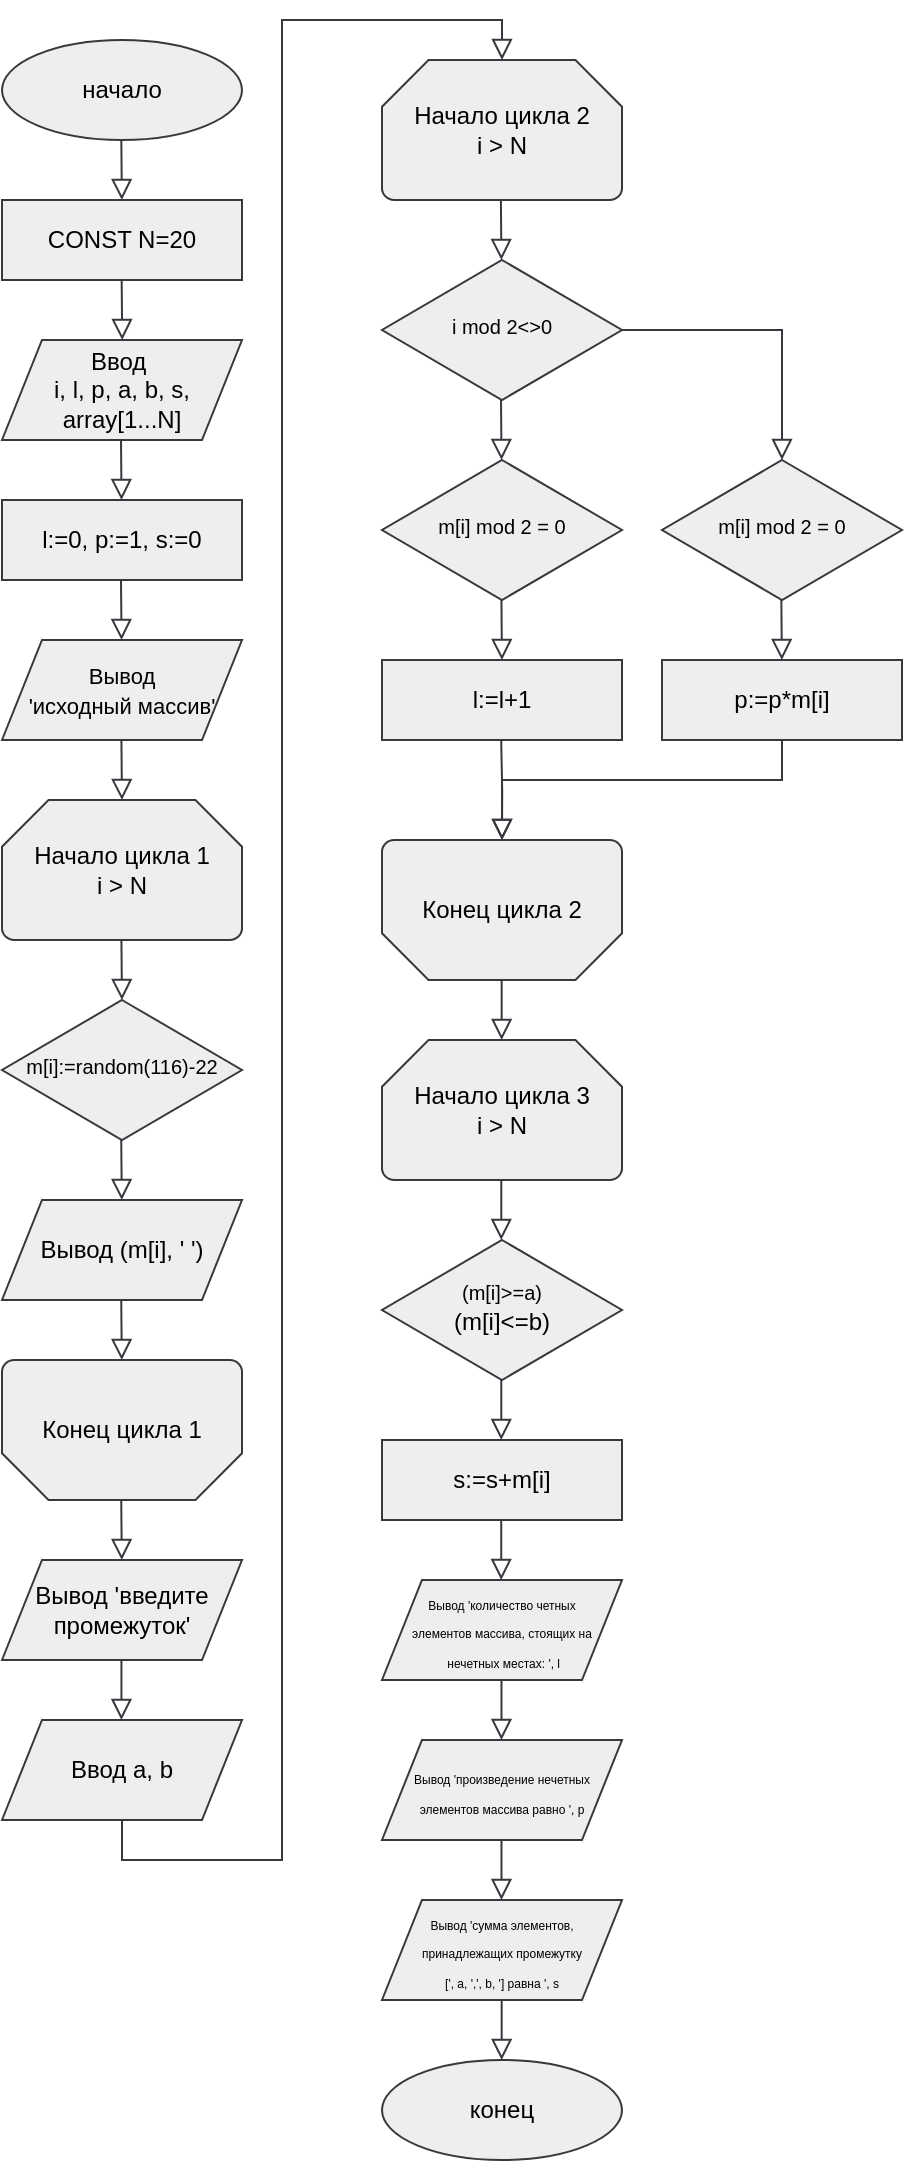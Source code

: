<mxfile version="22.1.2" type="device">
  <diagram id="C5RBs43oDa-KdzZeNtuy" name="Page-1">
    <mxGraphModel dx="1349" dy="606" grid="1" gridSize="10" guides="1" tooltips="1" connect="1" arrows="1" fold="1" page="1" pageScale="1" pageWidth="827" pageHeight="1169" background="none" math="0" shadow="0">
      <root>
        <mxCell id="WIyWlLk6GJQsqaUBKTNV-0" />
        <mxCell id="WIyWlLk6GJQsqaUBKTNV-1" parent="WIyWlLk6GJQsqaUBKTNV-0" />
        <mxCell id="O6kwRCL_06sW0Yhjf2Mc-2" value="начало" style="ellipse;whiteSpace=wrap;html=1;strokeColor=#36393d;fillColor=#eeeeee;fontColor=#000000;" parent="WIyWlLk6GJQsqaUBKTNV-1" vertex="1">
          <mxGeometry x="-770" y="30" width="120" height="50" as="geometry" />
        </mxCell>
        <mxCell id="CJra_WSzJUt3smpGOyG3-4" value="Начало цикла 1&lt;br&gt;i &amp;gt; N" style="strokeWidth=1;html=1;shape=mxgraph.flowchart.loop_limit;whiteSpace=wrap;strokeColor=#36393d;fillColor=#eeeeee;fontColor=#000000;" parent="WIyWlLk6GJQsqaUBKTNV-1" vertex="1">
          <mxGeometry x="-770" y="410" width="120" height="70" as="geometry" />
        </mxCell>
        <mxCell id="CJra_WSzJUt3smpGOyG3-6" value="" style="rounded=0;html=1;jettySize=auto;orthogonalLoop=1;fontSize=11;endArrow=block;endFill=0;endSize=8;strokeWidth=1;shadow=0;labelBackgroundColor=none;edgeStyle=orthogonalEdgeStyle;strokeColor=#36393d;fillColor=#eeeeee;fontColor=#000000;" parent="WIyWlLk6GJQsqaUBKTNV-1" edge="1">
          <mxGeometry relative="1" as="geometry">
            <mxPoint x="-710.5" y="230" as="sourcePoint" />
            <mxPoint x="-710.23" y="260" as="targetPoint" />
          </mxGeometry>
        </mxCell>
        <mxCell id="CJra_WSzJUt3smpGOyG3-8" value="Ввод&amp;nbsp;&lt;br&gt;i, l, p, a, b, s,&lt;br&gt;array[1...N]" style="shape=parallelogram;perimeter=parallelogramPerimeter;whiteSpace=wrap;html=1;fixedSize=1;strokeColor=#36393d;fillColor=#eeeeee;fontColor=#000000;" parent="WIyWlLk6GJQsqaUBKTNV-1" vertex="1">
          <mxGeometry x="-770" y="180" width="120" height="50" as="geometry" />
        </mxCell>
        <mxCell id="CJra_WSzJUt3smpGOyG3-32" value="" style="rounded=0;html=1;jettySize=auto;orthogonalLoop=1;fontSize=11;endArrow=block;endFill=0;endSize=8;strokeWidth=1;shadow=0;labelBackgroundColor=none;edgeStyle=orthogonalEdgeStyle;strokeColor=#36393d;fillColor=#eeeeee;fontColor=#000000;" parent="WIyWlLk6GJQsqaUBKTNV-1" edge="1">
          <mxGeometry relative="1" as="geometry">
            <mxPoint x="-710.34" y="80" as="sourcePoint" />
            <mxPoint x="-710.07" y="110" as="targetPoint" />
          </mxGeometry>
        </mxCell>
        <mxCell id="CJra_WSzJUt3smpGOyG3-35" value="" style="rounded=0;html=1;jettySize=auto;orthogonalLoop=1;fontSize=11;endArrow=block;endFill=0;endSize=8;strokeWidth=1;shadow=0;labelBackgroundColor=none;edgeStyle=orthogonalEdgeStyle;strokeColor=#36393d;fillColor=#eeeeee;fontColor=#000000;" parent="WIyWlLk6GJQsqaUBKTNV-1" edge="1">
          <mxGeometry relative="1" as="geometry">
            <mxPoint x="-710.17" y="150" as="sourcePoint" />
            <mxPoint x="-709.9" y="180" as="targetPoint" />
          </mxGeometry>
        </mxCell>
        <mxCell id="gXV8-5lS1U5zjnlFUvk6-14" value="&lt;font style=&quot;font-size: 10px;&quot;&gt;m[i]:=random(116)-22&lt;/font&gt;" style="rhombus;whiteSpace=wrap;html=1;shadow=0;fontFamily=Helvetica;fontSize=12;align=center;strokeWidth=1;spacing=6;spacingTop=-4;strokeColor=#36393d;fillColor=#eeeeee;fontColor=#000000;" parent="WIyWlLk6GJQsqaUBKTNV-1" vertex="1">
          <mxGeometry x="-770" y="510" width="120" height="70" as="geometry" />
        </mxCell>
        <mxCell id="Kg9K-jLbq-SvP9runcIR-1" value="" style="rounded=0;html=1;jettySize=auto;orthogonalLoop=1;fontSize=11;endArrow=block;endFill=0;endSize=8;strokeWidth=1;shadow=0;labelBackgroundColor=none;edgeStyle=orthogonalEdgeStyle;strokeColor=#36393d;fillColor=#eeeeee;fontColor=#000000;" parent="WIyWlLk6GJQsqaUBKTNV-1" edge="1">
          <mxGeometry relative="1" as="geometry">
            <mxPoint x="-710.5" y="300" as="sourcePoint" />
            <mxPoint x="-710.23" y="330" as="targetPoint" />
          </mxGeometry>
        </mxCell>
        <mxCell id="Kg9K-jLbq-SvP9runcIR-3" value="" style="rounded=0;html=1;jettySize=auto;orthogonalLoop=1;fontSize=11;endArrow=block;endFill=0;endSize=8;strokeWidth=1;shadow=0;labelBackgroundColor=none;edgeStyle=orthogonalEdgeStyle;strokeColor=#36393d;fillColor=#eeeeee;fontColor=#000000;" parent="WIyWlLk6GJQsqaUBKTNV-1" edge="1">
          <mxGeometry relative="1" as="geometry">
            <mxPoint x="-710.29" y="380" as="sourcePoint" />
            <mxPoint x="-710.02" y="410" as="targetPoint" />
          </mxGeometry>
        </mxCell>
        <mxCell id="Kg9K-jLbq-SvP9runcIR-16" value="Конец цикла 1" style="strokeWidth=1;html=1;shape=mxgraph.flowchart.loop_limit;whiteSpace=wrap;strokeColor=#36393d;fillColor=#eeeeee;fontColor=#000000;direction=west;" parent="WIyWlLk6GJQsqaUBKTNV-1" vertex="1">
          <mxGeometry x="-770" y="690" width="120" height="70" as="geometry" />
        </mxCell>
        <mxCell id="Kg9K-jLbq-SvP9runcIR-17" value="" style="rounded=0;html=1;jettySize=auto;orthogonalLoop=1;fontSize=11;endArrow=block;endFill=0;endSize=8;strokeWidth=1;shadow=0;labelBackgroundColor=none;edgeStyle=orthogonalEdgeStyle;strokeColor=#36393d;fillColor=#eeeeee;fontColor=#000000;" parent="WIyWlLk6GJQsqaUBKTNV-1" edge="1">
          <mxGeometry relative="1" as="geometry">
            <mxPoint x="-520.17" y="500" as="sourcePoint" />
            <mxPoint x="-520.17" y="530" as="targetPoint" />
          </mxGeometry>
        </mxCell>
        <mxCell id="Kg9K-jLbq-SvP9runcIR-18" value="конец" style="ellipse;whiteSpace=wrap;html=1;strokeColor=#36393d;fillColor=#eeeeee;fontColor=#000000;" parent="WIyWlLk6GJQsqaUBKTNV-1" vertex="1">
          <mxGeometry x="-580" y="1040" width="120" height="50" as="geometry" />
        </mxCell>
        <mxCell id="SMtHybRJAJT8ehfguQuV-0" value="CONST N=20" style="rounded=0;whiteSpace=wrap;html=1;strokeColor=#36393d;fillColor=#eeeeee;fontColor=#000000;" parent="WIyWlLk6GJQsqaUBKTNV-1" vertex="1">
          <mxGeometry x="-770" y="110" width="120" height="40" as="geometry" />
        </mxCell>
        <mxCell id="SMtHybRJAJT8ehfguQuV-1" value="l:=0, p:=1, s:=0" style="rounded=0;whiteSpace=wrap;html=1;strokeColor=#36393d;fillColor=#eeeeee;fontColor=#000000;" parent="WIyWlLk6GJQsqaUBKTNV-1" vertex="1">
          <mxGeometry x="-770" y="260" width="120" height="40" as="geometry" />
        </mxCell>
        <mxCell id="SMtHybRJAJT8ehfguQuV-2" value="" style="rounded=0;html=1;jettySize=auto;orthogonalLoop=1;fontSize=11;endArrow=block;endFill=0;endSize=8;strokeWidth=1;shadow=0;labelBackgroundColor=none;edgeStyle=orthogonalEdgeStyle;strokeColor=#36393d;fillColor=#eeeeee;fontColor=#000000;exitX=0.5;exitY=1;exitDx=0;exitDy=0;" parent="WIyWlLk6GJQsqaUBKTNV-1" source="LdwaeT3LiD2jB8z76w0g-1" edge="1">
          <mxGeometry relative="1" as="geometry">
            <mxPoint x="-710" y="940" as="sourcePoint" />
            <mxPoint x="-520" y="40" as="targetPoint" />
            <Array as="points">
              <mxPoint x="-710" y="940" />
              <mxPoint x="-630" y="940" />
              <mxPoint x="-630" y="20" />
              <mxPoint x="-520" y="20" />
            </Array>
          </mxGeometry>
        </mxCell>
        <mxCell id="SMtHybRJAJT8ehfguQuV-4" value="Начало цикла 3&lt;br&gt;i &amp;gt; N" style="strokeWidth=1;html=1;shape=mxgraph.flowchart.loop_limit;whiteSpace=wrap;strokeColor=#36393d;fillColor=#eeeeee;fontColor=#000000;" parent="WIyWlLk6GJQsqaUBKTNV-1" vertex="1">
          <mxGeometry x="-580" y="530" width="120" height="70" as="geometry" />
        </mxCell>
        <mxCell id="SMtHybRJAJT8ehfguQuV-9" value="l:=l+1" style="rounded=0;whiteSpace=wrap;html=1;strokeColor=#36393d;fillColor=#eeeeee;fontColor=#000000;" parent="WIyWlLk6GJQsqaUBKTNV-1" vertex="1">
          <mxGeometry x="-580" y="340" width="120" height="40" as="geometry" />
        </mxCell>
        <mxCell id="SMtHybRJAJT8ehfguQuV-10" value="Конец цикла 2" style="strokeWidth=1;html=1;shape=mxgraph.flowchart.loop_limit;whiteSpace=wrap;strokeColor=#36393d;fillColor=#eeeeee;fontColor=#000000;direction=west;" parent="WIyWlLk6GJQsqaUBKTNV-1" vertex="1">
          <mxGeometry x="-580" y="430" width="120" height="70" as="geometry" />
        </mxCell>
        <mxCell id="SMtHybRJAJT8ehfguQuV-12" value="" style="rounded=0;html=1;jettySize=auto;orthogonalLoop=1;fontSize=11;endArrow=block;endFill=0;endSize=8;strokeWidth=1;shadow=0;labelBackgroundColor=none;edgeStyle=orthogonalEdgeStyle;strokeColor=#36393d;fillColor=#eeeeee;fontColor=#000000;exitX=0.5;exitY=1;exitDx=0;exitDy=0;" parent="WIyWlLk6GJQsqaUBKTNV-1" source="OpNZzrly-jttwJEIfkaP-4" edge="1">
          <mxGeometry relative="1" as="geometry">
            <mxPoint x="-329" y="425" as="sourcePoint" />
            <mxPoint x="-520" y="430" as="targetPoint" />
            <Array as="points">
              <mxPoint x="-380" y="400" />
            </Array>
          </mxGeometry>
        </mxCell>
        <mxCell id="SMtHybRJAJT8ehfguQuV-17" value="" style="rounded=0;html=1;jettySize=auto;orthogonalLoop=1;fontSize=11;endArrow=block;endFill=0;endSize=8;strokeWidth=1;shadow=0;labelBackgroundColor=none;edgeStyle=orthogonalEdgeStyle;strokeColor=#36393d;fillColor=#eeeeee;fontColor=#000000;" parent="WIyWlLk6GJQsqaUBKTNV-1" edge="1">
          <mxGeometry relative="1" as="geometry">
            <mxPoint x="-710.38" y="660" as="sourcePoint" />
            <mxPoint x="-710.11" y="690" as="targetPoint" />
          </mxGeometry>
        </mxCell>
        <mxCell id="SMtHybRJAJT8ehfguQuV-19" value="Вывод&amp;nbsp;(m[i], &#39; &#39;)" style="shape=parallelogram;perimeter=parallelogramPerimeter;whiteSpace=wrap;html=1;fixedSize=1;strokeColor=#36393d;fillColor=#eeeeee;fontColor=#000000;" parent="WIyWlLk6GJQsqaUBKTNV-1" vertex="1">
          <mxGeometry x="-770" y="610" width="120" height="50" as="geometry" />
        </mxCell>
        <mxCell id="SMtHybRJAJT8ehfguQuV-20" value="" style="rounded=0;html=1;jettySize=auto;orthogonalLoop=1;fontSize=11;endArrow=block;endFill=0;endSize=8;strokeWidth=1;shadow=0;labelBackgroundColor=none;edgeStyle=orthogonalEdgeStyle;strokeColor=#36393d;fillColor=#eeeeee;fontColor=#000000;" parent="WIyWlLk6GJQsqaUBKTNV-1" edge="1">
          <mxGeometry relative="1" as="geometry">
            <mxPoint x="-710.28" y="840" as="sourcePoint" />
            <mxPoint x="-710.28" y="870" as="targetPoint" />
          </mxGeometry>
        </mxCell>
        <mxCell id="2xioK6IHDwXSdCJLh5u1-1" value="&lt;font style=&quot;font-size: 11px;&quot;&gt;Вывод &lt;br&gt;&#39;исходный массив&#39;&lt;/font&gt;" style="shape=parallelogram;perimeter=parallelogramPerimeter;whiteSpace=wrap;html=1;fixedSize=1;strokeColor=#36393d;fillColor=#eeeeee;fontColor=#000000;" parent="WIyWlLk6GJQsqaUBKTNV-1" vertex="1">
          <mxGeometry x="-770" y="330" width="120" height="50" as="geometry" />
        </mxCell>
        <mxCell id="2xioK6IHDwXSdCJLh5u1-2" value="" style="rounded=0;html=1;jettySize=auto;orthogonalLoop=1;fontSize=11;endArrow=block;endFill=0;endSize=8;strokeWidth=1;shadow=0;labelBackgroundColor=none;edgeStyle=orthogonalEdgeStyle;strokeColor=#36393d;fillColor=#eeeeee;fontColor=#000000;" parent="WIyWlLk6GJQsqaUBKTNV-1" edge="1">
          <mxGeometry relative="1" as="geometry">
            <mxPoint x="-710.38" y="580" as="sourcePoint" />
            <mxPoint x="-710.11" y="610" as="targetPoint" />
          </mxGeometry>
        </mxCell>
        <mxCell id="2xioK6IHDwXSdCJLh5u1-3" value="Вывод &#39;введите промежуток&#39;" style="shape=parallelogram;perimeter=parallelogramPerimeter;whiteSpace=wrap;html=1;fixedSize=1;strokeColor=#36393d;fillColor=#eeeeee;fontColor=#000000;" parent="WIyWlLk6GJQsqaUBKTNV-1" vertex="1">
          <mxGeometry x="-770" y="790" width="120" height="50" as="geometry" />
        </mxCell>
        <mxCell id="2xioK6IHDwXSdCJLh5u1-4" value="" style="rounded=0;html=1;jettySize=auto;orthogonalLoop=1;fontSize=11;endArrow=block;endFill=0;endSize=8;strokeWidth=1;shadow=0;labelBackgroundColor=none;edgeStyle=orthogonalEdgeStyle;strokeColor=#36393d;fillColor=#eeeeee;fontColor=#000000;" parent="WIyWlLk6GJQsqaUBKTNV-1" edge="1">
          <mxGeometry relative="1" as="geometry">
            <mxPoint x="-710.29" y="480" as="sourcePoint" />
            <mxPoint x="-710.02" y="510" as="targetPoint" />
          </mxGeometry>
        </mxCell>
        <mxCell id="2xioK6IHDwXSdCJLh5u1-5" value="" style="rounded=0;html=1;jettySize=auto;orthogonalLoop=1;fontSize=11;endArrow=block;endFill=0;endSize=8;strokeWidth=1;shadow=0;labelBackgroundColor=none;edgeStyle=orthogonalEdgeStyle;strokeColor=#36393d;fillColor=#eeeeee;fontColor=#000000;" parent="WIyWlLk6GJQsqaUBKTNV-1" edge="1">
          <mxGeometry relative="1" as="geometry">
            <mxPoint x="-710.38" y="760" as="sourcePoint" />
            <mxPoint x="-710.11" y="790" as="targetPoint" />
          </mxGeometry>
        </mxCell>
        <mxCell id="2xioK6IHDwXSdCJLh5u1-9" value="" style="rounded=0;html=1;jettySize=auto;orthogonalLoop=1;fontSize=11;endArrow=block;endFill=0;endSize=8;strokeWidth=1;shadow=0;labelBackgroundColor=none;edgeStyle=orthogonalEdgeStyle;strokeColor=#36393d;fillColor=#eeeeee;fontColor=#000000;" parent="WIyWlLk6GJQsqaUBKTNV-1" edge="1">
          <mxGeometry relative="1" as="geometry">
            <mxPoint x="-520.56" y="110" as="sourcePoint" />
            <mxPoint x="-520.29" y="140" as="targetPoint" />
          </mxGeometry>
        </mxCell>
        <mxCell id="2xioK6IHDwXSdCJLh5u1-16" value="" style="rounded=0;html=1;jettySize=auto;orthogonalLoop=1;fontSize=11;endArrow=block;endFill=0;endSize=8;strokeWidth=1;shadow=0;labelBackgroundColor=none;edgeStyle=orthogonalEdgeStyle;strokeColor=#36393d;fillColor=#eeeeee;fontColor=#000000;" parent="WIyWlLk6GJQsqaUBKTNV-1" edge="1">
          <mxGeometry relative="1" as="geometry">
            <mxPoint x="-520.5" y="210" as="sourcePoint" />
            <mxPoint x="-520.23" y="240" as="targetPoint" />
          </mxGeometry>
        </mxCell>
        <mxCell id="2xioK6IHDwXSdCJLh5u1-17" value="" style="rounded=0;html=1;jettySize=auto;orthogonalLoop=1;fontSize=11;endArrow=block;endFill=0;endSize=8;strokeWidth=1;shadow=0;labelBackgroundColor=none;edgeStyle=orthogonalEdgeStyle;strokeColor=#36393d;fillColor=#eeeeee;fontColor=#000000;" parent="WIyWlLk6GJQsqaUBKTNV-1" edge="1">
          <mxGeometry relative="1" as="geometry">
            <mxPoint x="-520.29" y="310" as="sourcePoint" />
            <mxPoint x="-520.02" y="340" as="targetPoint" />
          </mxGeometry>
        </mxCell>
        <mxCell id="LdwaeT3LiD2jB8z76w0g-1" value="Ввод a, b" style="shape=parallelogram;perimeter=parallelogramPerimeter;whiteSpace=wrap;html=1;fixedSize=1;strokeColor=#36393d;fillColor=#eeeeee;fontColor=#000000;" parent="WIyWlLk6GJQsqaUBKTNV-1" vertex="1">
          <mxGeometry x="-770" y="870" width="120" height="50" as="geometry" />
        </mxCell>
        <mxCell id="LdwaeT3LiD2jB8z76w0g-2" value="Начало цикла 2&lt;br&gt;i &amp;gt; N" style="strokeWidth=1;html=1;shape=mxgraph.flowchart.loop_limit;whiteSpace=wrap;strokeColor=#36393d;fillColor=#eeeeee;fontColor=#000000;" parent="WIyWlLk6GJQsqaUBKTNV-1" vertex="1">
          <mxGeometry x="-580" y="40" width="120" height="70" as="geometry" />
        </mxCell>
        <mxCell id="LdwaeT3LiD2jB8z76w0g-3" value="&lt;font style=&quot;&quot;&gt;&lt;font style=&quot;font-size: 10px;&quot;&gt;i mod 2&amp;lt;&amp;gt;0&lt;/font&gt;&lt;br&gt;&lt;/font&gt;" style="rhombus;whiteSpace=wrap;html=1;shadow=0;fontFamily=Helvetica;fontSize=12;align=center;strokeWidth=1;spacing=6;spacingTop=-4;strokeColor=#36393d;fillColor=#eeeeee;fontColor=#000000;" parent="WIyWlLk6GJQsqaUBKTNV-1" vertex="1">
          <mxGeometry x="-580" y="140" width="120" height="70" as="geometry" />
        </mxCell>
        <mxCell id="OpNZzrly-jttwJEIfkaP-1" value="&lt;font style=&quot;&quot;&gt;&lt;font style=&quot;font-size: 10px;&quot;&gt;m[i] mod 2 = 0&lt;/font&gt;&lt;br&gt;&lt;/font&gt;" style="rhombus;whiteSpace=wrap;html=1;shadow=0;fontFamily=Helvetica;fontSize=12;align=center;strokeWidth=1;spacing=6;spacingTop=-4;strokeColor=#36393d;fillColor=#eeeeee;fontColor=#000000;" parent="WIyWlLk6GJQsqaUBKTNV-1" vertex="1">
          <mxGeometry x="-580" y="240" width="120" height="70" as="geometry" />
        </mxCell>
        <mxCell id="OpNZzrly-jttwJEIfkaP-2" value="" style="rounded=0;html=1;jettySize=auto;orthogonalLoop=1;fontSize=11;endArrow=block;endFill=0;endSize=8;strokeWidth=1;shadow=0;labelBackgroundColor=none;edgeStyle=orthogonalEdgeStyle;strokeColor=#36393d;fillColor=#eeeeee;fontColor=#000000;exitX=1;exitY=0.5;exitDx=0;exitDy=0;entryX=0.5;entryY=0;entryDx=0;entryDy=0;" parent="WIyWlLk6GJQsqaUBKTNV-1" source="LdwaeT3LiD2jB8z76w0g-3" target="OpNZzrly-jttwJEIfkaP-3" edge="1">
          <mxGeometry relative="1" as="geometry">
            <mxPoint x="-460.0" y="180" as="sourcePoint" />
            <mxPoint x="-340" y="240" as="targetPoint" />
            <Array as="points">
              <mxPoint x="-380" y="175" />
            </Array>
          </mxGeometry>
        </mxCell>
        <mxCell id="OpNZzrly-jttwJEIfkaP-3" value="&lt;font style=&quot;&quot;&gt;&lt;font style=&quot;font-size: 10px;&quot;&gt;m[i] mod 2 = 0&lt;/font&gt;&lt;br&gt;&lt;/font&gt;" style="rhombus;whiteSpace=wrap;html=1;shadow=0;fontFamily=Helvetica;fontSize=12;align=center;strokeWidth=1;spacing=6;spacingTop=-4;strokeColor=#36393d;fillColor=#eeeeee;fontColor=#000000;" parent="WIyWlLk6GJQsqaUBKTNV-1" vertex="1">
          <mxGeometry x="-440" y="240" width="120" height="70" as="geometry" />
        </mxCell>
        <mxCell id="OpNZzrly-jttwJEIfkaP-4" value="p:=p*m[i]" style="rounded=0;whiteSpace=wrap;html=1;strokeColor=#36393d;fillColor=#eeeeee;fontColor=#000000;" parent="WIyWlLk6GJQsqaUBKTNV-1" vertex="1">
          <mxGeometry x="-440" y="340" width="120" height="40" as="geometry" />
        </mxCell>
        <mxCell id="OpNZzrly-jttwJEIfkaP-5" value="" style="rounded=0;html=1;jettySize=auto;orthogonalLoop=1;fontSize=11;endArrow=block;endFill=0;endSize=8;strokeWidth=1;shadow=0;labelBackgroundColor=none;edgeStyle=orthogonalEdgeStyle;strokeColor=#36393d;fillColor=#eeeeee;fontColor=#000000;" parent="WIyWlLk6GJQsqaUBKTNV-1" edge="1">
          <mxGeometry relative="1" as="geometry">
            <mxPoint x="-380.33" y="310" as="sourcePoint" />
            <mxPoint x="-380.06" y="340" as="targetPoint" />
          </mxGeometry>
        </mxCell>
        <mxCell id="OpNZzrly-jttwJEIfkaP-6" value="" style="rounded=0;html=1;jettySize=auto;orthogonalLoop=1;fontSize=11;endArrow=block;endFill=0;endSize=8;strokeWidth=1;shadow=0;labelBackgroundColor=none;edgeStyle=orthogonalEdgeStyle;strokeColor=#36393d;fillColor=#eeeeee;fontColor=#000000;entryX=0.5;entryY=1;entryDx=0;entryDy=0;entryPerimeter=0;" parent="WIyWlLk6GJQsqaUBKTNV-1" target="SMtHybRJAJT8ehfguQuV-10" edge="1">
          <mxGeometry relative="1" as="geometry">
            <mxPoint x="-520.4" y="380" as="sourcePoint" />
            <mxPoint x="-520.13" y="410" as="targetPoint" />
          </mxGeometry>
        </mxCell>
        <mxCell id="OpNZzrly-jttwJEIfkaP-8" value="&lt;font style=&quot;&quot;&gt;&lt;font style=&quot;font-size: 10px;&quot;&gt;(m[i]&amp;gt;=a)&lt;br&gt;&lt;/font&gt;(m[i]&amp;lt;=b)&lt;br&gt;&lt;/font&gt;" style="rhombus;whiteSpace=wrap;html=1;shadow=0;fontFamily=Helvetica;fontSize=12;align=center;strokeWidth=1;spacing=6;spacingTop=-4;strokeColor=#36393d;fillColor=#eeeeee;fontColor=#000000;" parent="WIyWlLk6GJQsqaUBKTNV-1" vertex="1">
          <mxGeometry x="-580" y="630" width="120" height="70" as="geometry" />
        </mxCell>
        <mxCell id="OpNZzrly-jttwJEIfkaP-9" value="" style="rounded=0;html=1;jettySize=auto;orthogonalLoop=1;fontSize=11;endArrow=block;endFill=0;endSize=8;strokeWidth=1;shadow=0;labelBackgroundColor=none;edgeStyle=orthogonalEdgeStyle;strokeColor=#36393d;fillColor=#eeeeee;fontColor=#000000;" parent="WIyWlLk6GJQsqaUBKTNV-1" edge="1">
          <mxGeometry relative="1" as="geometry">
            <mxPoint x="-520.36" y="600" as="sourcePoint" />
            <mxPoint x="-520.36" y="630" as="targetPoint" />
          </mxGeometry>
        </mxCell>
        <mxCell id="OpNZzrly-jttwJEIfkaP-10" value="" style="rounded=0;html=1;jettySize=auto;orthogonalLoop=1;fontSize=11;endArrow=block;endFill=0;endSize=8;strokeWidth=1;shadow=0;labelBackgroundColor=none;edgeStyle=orthogonalEdgeStyle;strokeColor=#36393d;fillColor=#eeeeee;fontColor=#000000;" parent="WIyWlLk6GJQsqaUBKTNV-1" edge="1">
          <mxGeometry relative="1" as="geometry">
            <mxPoint x="-520.36" y="700" as="sourcePoint" />
            <mxPoint x="-520.36" y="730" as="targetPoint" />
          </mxGeometry>
        </mxCell>
        <mxCell id="OpNZzrly-jttwJEIfkaP-11" value="s:=s+m[i]" style="rounded=0;whiteSpace=wrap;html=1;strokeColor=#36393d;fillColor=#eeeeee;fontColor=#000000;" parent="WIyWlLk6GJQsqaUBKTNV-1" vertex="1">
          <mxGeometry x="-580" y="730" width="120" height="40" as="geometry" />
        </mxCell>
        <mxCell id="OpNZzrly-jttwJEIfkaP-12" value="" style="rounded=0;html=1;jettySize=auto;orthogonalLoop=1;fontSize=11;endArrow=block;endFill=0;endSize=8;strokeWidth=1;shadow=0;labelBackgroundColor=none;edgeStyle=orthogonalEdgeStyle;strokeColor=#36393d;fillColor=#eeeeee;fontColor=#000000;" parent="WIyWlLk6GJQsqaUBKTNV-1" edge="1">
          <mxGeometry relative="1" as="geometry">
            <mxPoint x="-520.38" y="770" as="sourcePoint" />
            <mxPoint x="-520.38" y="800" as="targetPoint" />
          </mxGeometry>
        </mxCell>
        <mxCell id="OpNZzrly-jttwJEIfkaP-13" value="&lt;font style=&quot;font-size: 6px;&quot;&gt;Вывод &#39;количество четных &lt;br&gt;элементов массива, стоящих на&lt;br&gt;&amp;nbsp;нечетных местах: &#39;, l&lt;/font&gt;" style="shape=parallelogram;perimeter=parallelogramPerimeter;whiteSpace=wrap;html=1;fixedSize=1;strokeColor=#36393d;fillColor=#eeeeee;fontColor=#000000;" parent="WIyWlLk6GJQsqaUBKTNV-1" vertex="1">
          <mxGeometry x="-580" y="800" width="120" height="50" as="geometry" />
        </mxCell>
        <mxCell id="OpNZzrly-jttwJEIfkaP-14" value="&lt;font style=&quot;font-size: 6px;&quot;&gt;Вывод&amp;nbsp;&#39;сумма элементов, принадлежащих промежутку &lt;br&gt;[&#39;, a, &#39;,&#39;, b, &#39;] равна &#39;, s&lt;/font&gt;" style="shape=parallelogram;perimeter=parallelogramPerimeter;whiteSpace=wrap;html=1;fixedSize=1;strokeColor=#36393d;fillColor=#eeeeee;fontColor=#000000;" parent="WIyWlLk6GJQsqaUBKTNV-1" vertex="1">
          <mxGeometry x="-580" y="960" width="120" height="50" as="geometry" />
        </mxCell>
        <mxCell id="OpNZzrly-jttwJEIfkaP-15" value="&lt;font style=&quot;font-size: 6px;&quot;&gt;Вывод&amp;nbsp;&lt;/font&gt;&lt;font style=&quot;font-size: 6px;&quot;&gt;&#39;произведение нечетных элементов массива равно &#39;, p&lt;/font&gt;" style="shape=parallelogram;perimeter=parallelogramPerimeter;whiteSpace=wrap;html=1;fixedSize=1;strokeColor=#36393d;fillColor=#eeeeee;fontColor=#000000;" parent="WIyWlLk6GJQsqaUBKTNV-1" vertex="1">
          <mxGeometry x="-580" y="880" width="120" height="50" as="geometry" />
        </mxCell>
        <mxCell id="OpNZzrly-jttwJEIfkaP-16" value="" style="rounded=0;html=1;jettySize=auto;orthogonalLoop=1;fontSize=11;endArrow=block;endFill=0;endSize=8;strokeWidth=1;shadow=0;labelBackgroundColor=none;edgeStyle=orthogonalEdgeStyle;strokeColor=#36393d;fillColor=#eeeeee;fontColor=#000000;" parent="WIyWlLk6GJQsqaUBKTNV-1" edge="1">
          <mxGeometry relative="1" as="geometry">
            <mxPoint x="-520.26" y="850" as="sourcePoint" />
            <mxPoint x="-520.26" y="880" as="targetPoint" />
          </mxGeometry>
        </mxCell>
        <mxCell id="OpNZzrly-jttwJEIfkaP-17" value="" style="rounded=0;html=1;jettySize=auto;orthogonalLoop=1;fontSize=11;endArrow=block;endFill=0;endSize=8;strokeWidth=1;shadow=0;labelBackgroundColor=none;edgeStyle=orthogonalEdgeStyle;strokeColor=#36393d;fillColor=#eeeeee;fontColor=#000000;" parent="WIyWlLk6GJQsqaUBKTNV-1" edge="1">
          <mxGeometry relative="1" as="geometry">
            <mxPoint x="-520.26" y="930" as="sourcePoint" />
            <mxPoint x="-520.26" y="960" as="targetPoint" />
          </mxGeometry>
        </mxCell>
        <mxCell id="OpNZzrly-jttwJEIfkaP-18" value="" style="rounded=0;html=1;jettySize=auto;orthogonalLoop=1;fontSize=11;endArrow=block;endFill=0;endSize=8;strokeWidth=1;shadow=0;labelBackgroundColor=none;edgeStyle=orthogonalEdgeStyle;strokeColor=#36393d;fillColor=#eeeeee;fontColor=#000000;" parent="WIyWlLk6GJQsqaUBKTNV-1" edge="1">
          <mxGeometry relative="1" as="geometry">
            <mxPoint x="-520.17" y="1010" as="sourcePoint" />
            <mxPoint x="-520.17" y="1040" as="targetPoint" />
          </mxGeometry>
        </mxCell>
      </root>
    </mxGraphModel>
  </diagram>
</mxfile>
